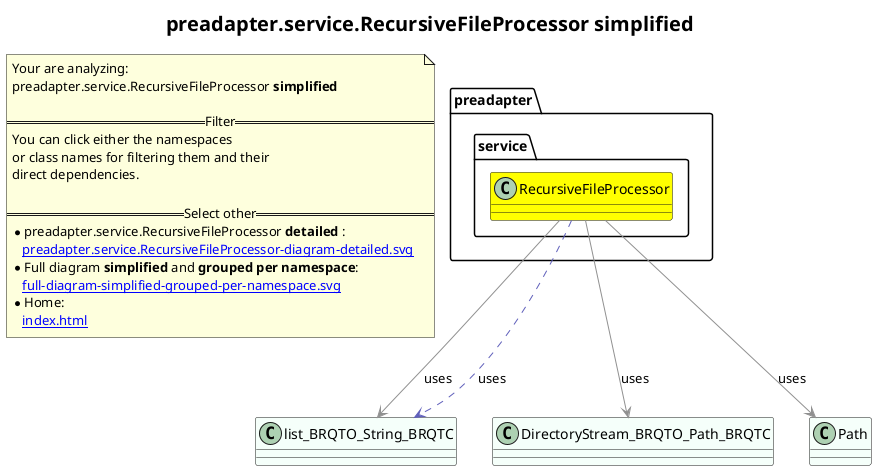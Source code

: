 @startuml
title <size:20>preadapter.service.RecursiveFileProcessor **simplified** </size>
note "Your are analyzing:\npreadapter.service.RecursiveFileProcessor **simplified** \n\n==Filter==\nYou can click either the namespaces \nor class names for filtering them and their\ndirect dependencies.\n\n==Select other==\n* preadapter.service.RecursiveFileProcessor **detailed** :\n   [[preadapter.service.RecursiveFileProcessor-diagram-detailed.svg]]\n* Full diagram **simplified** and **grouped per namespace**:\n   [[full-diagram-simplified-grouped-per-namespace.svg]]\n* Home:\n   [[index.html]]" as FloatingNote
class list_BRQTO_String_BRQTC [[list_BRQTO_String_BRQTC-diagram-simplified.svg]] #MintCream {
}
class DirectoryStream_BRQTO_Path_BRQTC [[DirectoryStream_BRQTO_Path_BRQTC-diagram-simplified.svg]] #MintCream {
}
class Path [[Path-diagram-simplified.svg]] #MintCream {
}
  class preadapter.service.RecursiveFileProcessor [[preadapter.service.RecursiveFileProcessor-diagram-simplified.svg]] #yellow {
  }
 ' *************************************** 
 ' *************************************** 
 ' *************************************** 
' Class relations extracted from namespace:
' 
' Class relations extracted from namespace:
' preadapter.service
preadapter.service.RecursiveFileProcessor -[#909090]-> list_BRQTO_String_BRQTC  : uses 
preadapter.service.RecursiveFileProcessor .[#6060BB].> list_BRQTO_String_BRQTC  : uses 
preadapter.service.RecursiveFileProcessor -[#909090]-> DirectoryStream_BRQTO_Path_BRQTC  : uses 
preadapter.service.RecursiveFileProcessor -[#909090]-> Path  : uses 
@enduml